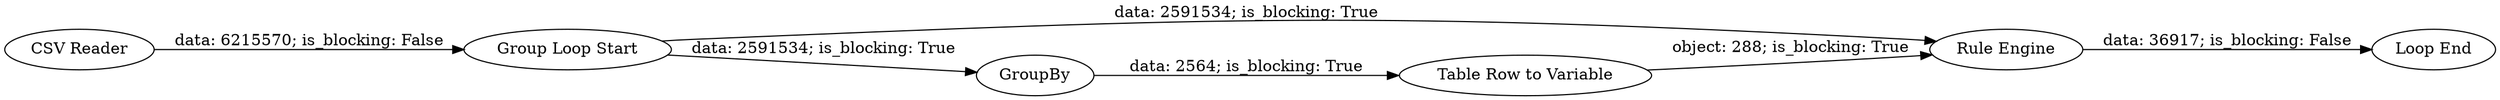 digraph {
	"1761986469690375977_1" [label="CSV Reader"]
	"1761986469690375977_6" [label="Rule Engine"]
	"1761986469690375977_4" [label="Table Row to Variable"]
	"1761986469690375977_5" [label="Loop End"]
	"1761986469690375977_3" [label=GroupBy]
	"1761986469690375977_2" [label="Group Loop Start"]
	"1761986469690375977_2" -> "1761986469690375977_3" [label="data: 2591534; is_blocking: True"]
	"1761986469690375977_4" -> "1761986469690375977_6" [label="object: 288; is_blocking: True"]
	"1761986469690375977_2" -> "1761986469690375977_6" [label="data: 2591534; is_blocking: True"]
	"1761986469690375977_6" -> "1761986469690375977_5" [label="data: 36917; is_blocking: False"]
	"1761986469690375977_3" -> "1761986469690375977_4" [label="data: 2564; is_blocking: True"]
	"1761986469690375977_1" -> "1761986469690375977_2" [label="data: 6215570; is_blocking: False"]
	rankdir=LR
}
